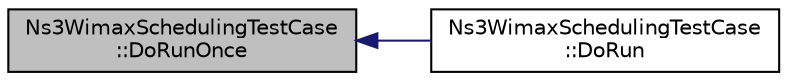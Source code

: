 digraph "Ns3WimaxSchedulingTestCase::DoRunOnce"
{
  edge [fontname="Helvetica",fontsize="10",labelfontname="Helvetica",labelfontsize="10"];
  node [fontname="Helvetica",fontsize="10",shape=record];
  rankdir="LR";
  Node1 [label="Ns3WimaxSchedulingTestCase\l::DoRunOnce",height=0.2,width=0.4,color="black", fillcolor="grey75", style="filled", fontcolor="black"];
  Node1 -> Node2 [dir="back",color="midnightblue",fontsize="10",style="solid"];
  Node2 [label="Ns3WimaxSchedulingTestCase\l::DoRun",height=0.2,width=0.4,color="black", fillcolor="white", style="filled",URL="$d3/d17/classNs3WimaxSchedulingTestCase.html#a4fa22645a5d9c5b1fdde467b522d3d26",tooltip="Implementation to actually run this TestCase. "];
}
